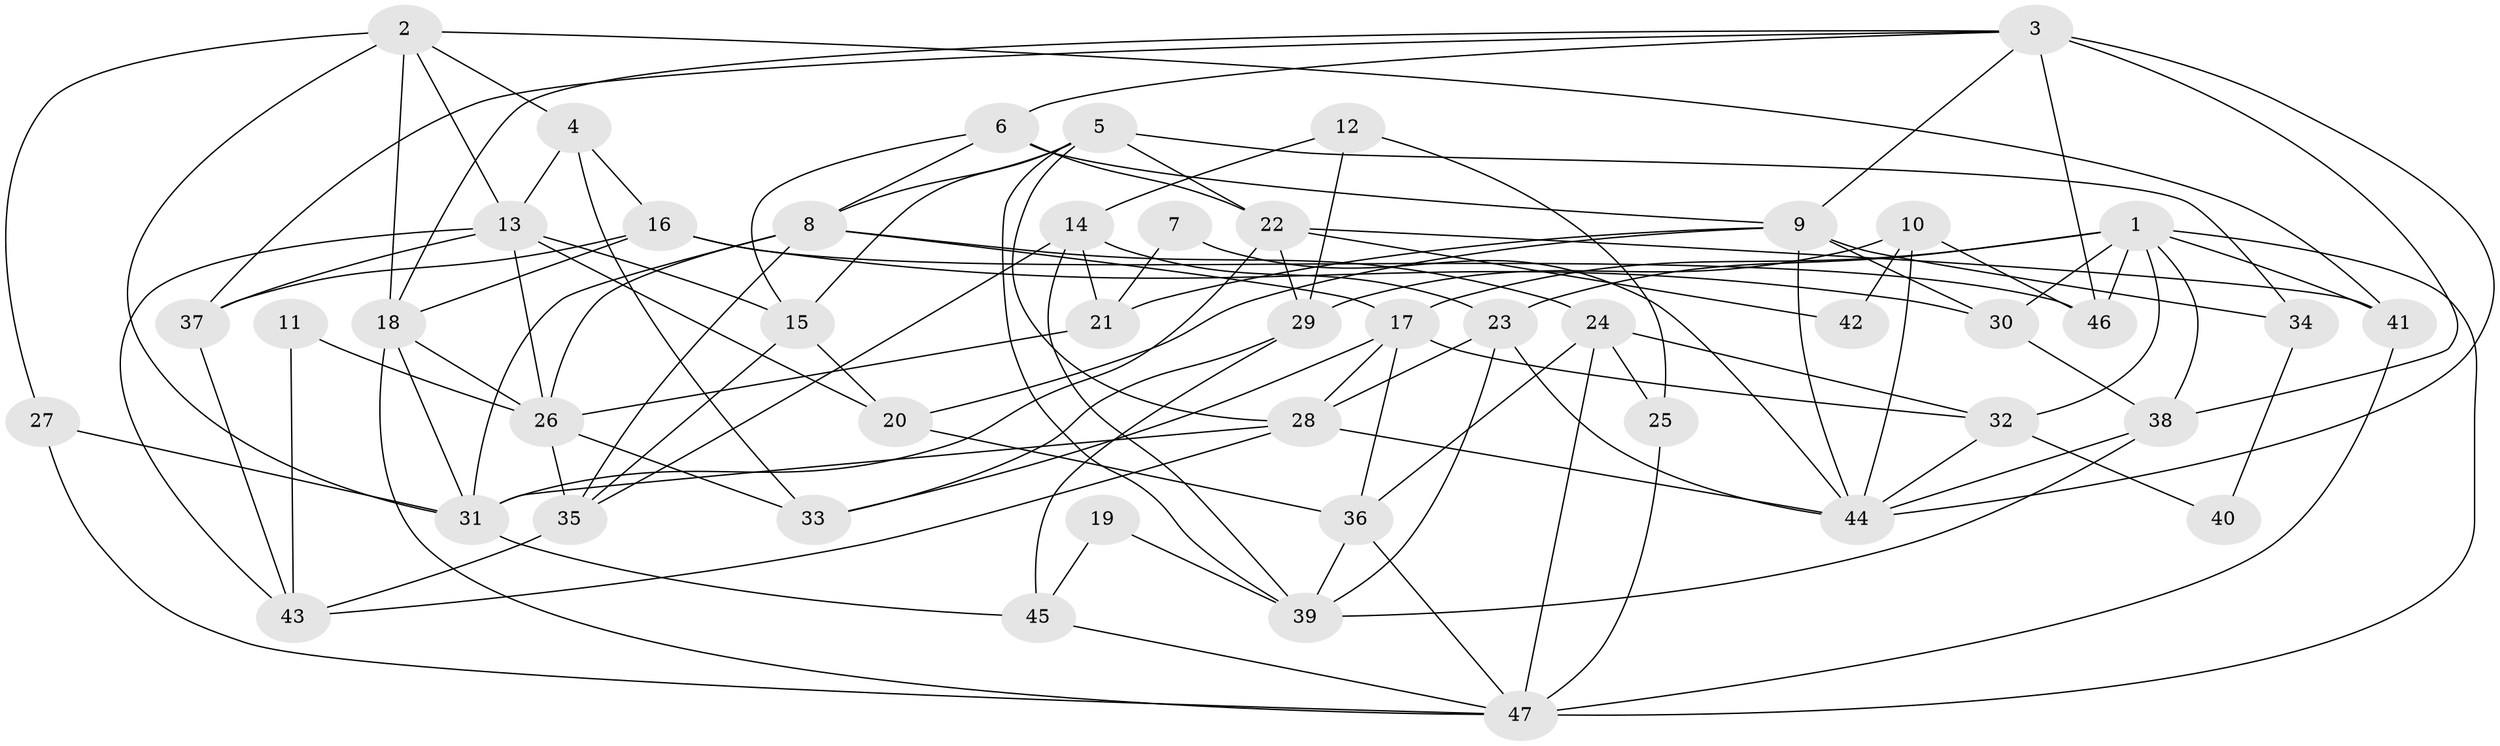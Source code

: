 // original degree distribution, {5: 0.19230769230769232, 3: 0.2564102564102564, 4: 0.32051282051282054, 2: 0.11538461538461539, 7: 0.038461538461538464, 6: 0.0641025641025641, 8: 0.01282051282051282}
// Generated by graph-tools (version 1.1) at 2025/37/03/04/25 23:37:09]
// undirected, 47 vertices, 115 edges
graph export_dot {
  node [color=gray90,style=filled];
  1;
  2;
  3;
  4;
  5;
  6;
  7;
  8;
  9;
  10;
  11;
  12;
  13;
  14;
  15;
  16;
  17;
  18;
  19;
  20;
  21;
  22;
  23;
  24;
  25;
  26;
  27;
  28;
  29;
  30;
  31;
  32;
  33;
  34;
  35;
  36;
  37;
  38;
  39;
  40;
  41;
  42;
  43;
  44;
  45;
  46;
  47;
  1 -- 17 [weight=1.0];
  1 -- 23 [weight=1.0];
  1 -- 30 [weight=1.0];
  1 -- 32 [weight=1.0];
  1 -- 38 [weight=1.0];
  1 -- 41 [weight=1.0];
  1 -- 46 [weight=1.0];
  1 -- 47 [weight=1.0];
  2 -- 4 [weight=1.0];
  2 -- 13 [weight=1.0];
  2 -- 18 [weight=1.0];
  2 -- 27 [weight=1.0];
  2 -- 31 [weight=1.0];
  2 -- 41 [weight=1.0];
  3 -- 6 [weight=1.0];
  3 -- 9 [weight=1.0];
  3 -- 18 [weight=1.0];
  3 -- 37 [weight=1.0];
  3 -- 38 [weight=2.0];
  3 -- 44 [weight=1.0];
  3 -- 46 [weight=1.0];
  4 -- 13 [weight=1.0];
  4 -- 16 [weight=1.0];
  4 -- 33 [weight=1.0];
  5 -- 8 [weight=1.0];
  5 -- 15 [weight=1.0];
  5 -- 22 [weight=1.0];
  5 -- 28 [weight=1.0];
  5 -- 34 [weight=2.0];
  5 -- 39 [weight=1.0];
  6 -- 8 [weight=1.0];
  6 -- 9 [weight=1.0];
  6 -- 15 [weight=1.0];
  6 -- 22 [weight=1.0];
  7 -- 21 [weight=1.0];
  7 -- 44 [weight=1.0];
  8 -- 17 [weight=1.0];
  8 -- 24 [weight=1.0];
  8 -- 26 [weight=1.0];
  8 -- 31 [weight=1.0];
  8 -- 35 [weight=1.0];
  9 -- 20 [weight=2.0];
  9 -- 21 [weight=1.0];
  9 -- 30 [weight=1.0];
  9 -- 34 [weight=1.0];
  9 -- 44 [weight=1.0];
  10 -- 29 [weight=1.0];
  10 -- 42 [weight=1.0];
  10 -- 44 [weight=1.0];
  10 -- 46 [weight=1.0];
  11 -- 26 [weight=1.0];
  11 -- 43 [weight=1.0];
  12 -- 14 [weight=1.0];
  12 -- 25 [weight=1.0];
  12 -- 29 [weight=1.0];
  13 -- 15 [weight=1.0];
  13 -- 20 [weight=1.0];
  13 -- 26 [weight=1.0];
  13 -- 37 [weight=1.0];
  13 -- 43 [weight=1.0];
  14 -- 21 [weight=2.0];
  14 -- 23 [weight=1.0];
  14 -- 35 [weight=1.0];
  14 -- 39 [weight=1.0];
  15 -- 20 [weight=1.0];
  15 -- 35 [weight=1.0];
  16 -- 18 [weight=1.0];
  16 -- 30 [weight=1.0];
  16 -- 37 [weight=1.0];
  16 -- 46 [weight=1.0];
  17 -- 28 [weight=1.0];
  17 -- 32 [weight=1.0];
  17 -- 33 [weight=1.0];
  17 -- 36 [weight=1.0];
  18 -- 26 [weight=1.0];
  18 -- 31 [weight=1.0];
  18 -- 47 [weight=1.0];
  19 -- 39 [weight=1.0];
  19 -- 45 [weight=1.0];
  20 -- 36 [weight=1.0];
  21 -- 26 [weight=1.0];
  22 -- 29 [weight=1.0];
  22 -- 31 [weight=2.0];
  22 -- 41 [weight=1.0];
  22 -- 42 [weight=1.0];
  23 -- 28 [weight=1.0];
  23 -- 39 [weight=1.0];
  23 -- 44 [weight=1.0];
  24 -- 25 [weight=1.0];
  24 -- 32 [weight=2.0];
  24 -- 36 [weight=1.0];
  24 -- 47 [weight=1.0];
  25 -- 47 [weight=1.0];
  26 -- 33 [weight=1.0];
  26 -- 35 [weight=1.0];
  27 -- 31 [weight=1.0];
  27 -- 47 [weight=1.0];
  28 -- 31 [weight=1.0];
  28 -- 43 [weight=1.0];
  28 -- 44 [weight=1.0];
  29 -- 33 [weight=1.0];
  29 -- 45 [weight=1.0];
  30 -- 38 [weight=1.0];
  31 -- 45 [weight=1.0];
  32 -- 40 [weight=1.0];
  32 -- 44 [weight=1.0];
  34 -- 40 [weight=1.0];
  35 -- 43 [weight=3.0];
  36 -- 39 [weight=1.0];
  36 -- 47 [weight=1.0];
  37 -- 43 [weight=2.0];
  38 -- 39 [weight=1.0];
  38 -- 44 [weight=1.0];
  41 -- 47 [weight=1.0];
  45 -- 47 [weight=1.0];
}
